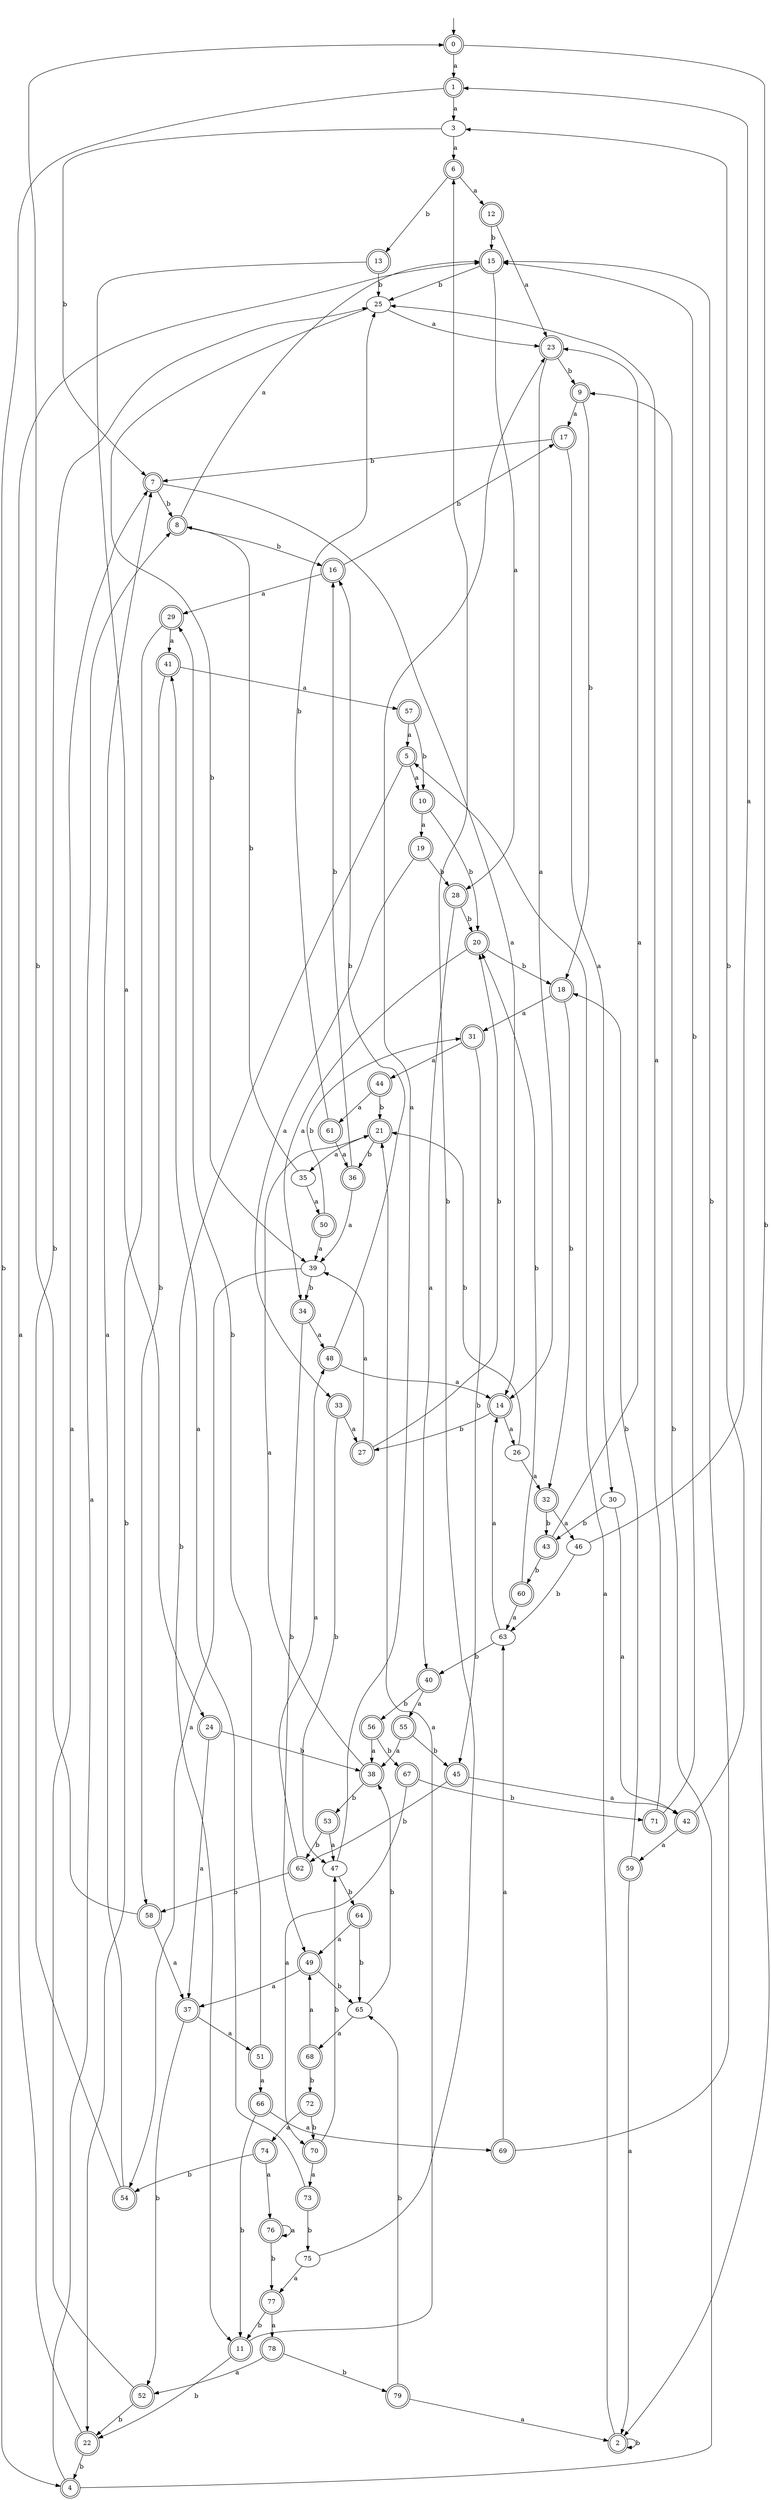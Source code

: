 digraph RandomDFA {
  __start0 [label="", shape=none];
  __start0 -> 0 [label=""];
  0 [shape=circle] [shape=doublecircle]
  0 -> 1 [label="a"]
  0 -> 2 [label="b"]
  1 [shape=doublecircle]
  1 -> 3 [label="a"]
  1 -> 4 [label="b"]
  2 [shape=doublecircle]
  2 -> 5 [label="a"]
  2 -> 2 [label="b"]
  3
  3 -> 6 [label="a"]
  3 -> 7 [label="b"]
  4 [shape=doublecircle]
  4 -> 8 [label="a"]
  4 -> 9 [label="b"]
  5 [shape=doublecircle]
  5 -> 10 [label="a"]
  5 -> 11 [label="b"]
  6 [shape=doublecircle]
  6 -> 12 [label="a"]
  6 -> 13 [label="b"]
  7 [shape=doublecircle]
  7 -> 14 [label="a"]
  7 -> 8 [label="b"]
  8 [shape=doublecircle]
  8 -> 15 [label="a"]
  8 -> 16 [label="b"]
  9 [shape=doublecircle]
  9 -> 17 [label="a"]
  9 -> 18 [label="b"]
  10 [shape=doublecircle]
  10 -> 19 [label="a"]
  10 -> 20 [label="b"]
  11 [shape=doublecircle]
  11 -> 21 [label="a"]
  11 -> 22 [label="b"]
  12 [shape=doublecircle]
  12 -> 23 [label="a"]
  12 -> 15 [label="b"]
  13 [shape=doublecircle]
  13 -> 24 [label="a"]
  13 -> 25 [label="b"]
  14 [shape=doublecircle]
  14 -> 26 [label="a"]
  14 -> 27 [label="b"]
  15 [shape=doublecircle]
  15 -> 28 [label="a"]
  15 -> 25 [label="b"]
  16 [shape=doublecircle]
  16 -> 29 [label="a"]
  16 -> 17 [label="b"]
  17 [shape=doublecircle]
  17 -> 30 [label="a"]
  17 -> 7 [label="b"]
  18 [shape=doublecircle]
  18 -> 31 [label="a"]
  18 -> 32 [label="b"]
  19 [shape=doublecircle]
  19 -> 33 [label="a"]
  19 -> 28 [label="b"]
  20 [shape=doublecircle]
  20 -> 34 [label="a"]
  20 -> 18 [label="b"]
  21 [shape=doublecircle]
  21 -> 35 [label="a"]
  21 -> 36 [label="b"]
  22 [shape=doublecircle]
  22 -> 15 [label="a"]
  22 -> 4 [label="b"]
  23 [shape=doublecircle]
  23 -> 14 [label="a"]
  23 -> 9 [label="b"]
  24 [shape=doublecircle]
  24 -> 37 [label="a"]
  24 -> 38 [label="b"]
  25
  25 -> 23 [label="a"]
  25 -> 39 [label="b"]
  26
  26 -> 32 [label="a"]
  26 -> 21 [label="b"]
  27 [shape=doublecircle]
  27 -> 39 [label="a"]
  27 -> 20 [label="b"]
  28 [shape=doublecircle]
  28 -> 40 [label="a"]
  28 -> 20 [label="b"]
  29 [shape=doublecircle]
  29 -> 41 [label="a"]
  29 -> 22 [label="b"]
  30
  30 -> 42 [label="a"]
  30 -> 43 [label="b"]
  31 [shape=doublecircle]
  31 -> 44 [label="a"]
  31 -> 45 [label="b"]
  32 [shape=doublecircle]
  32 -> 46 [label="a"]
  32 -> 43 [label="b"]
  33 [shape=doublecircle]
  33 -> 27 [label="a"]
  33 -> 47 [label="b"]
  34 [shape=doublecircle]
  34 -> 48 [label="a"]
  34 -> 49 [label="b"]
  35
  35 -> 50 [label="a"]
  35 -> 8 [label="b"]
  36 [shape=doublecircle]
  36 -> 39 [label="a"]
  36 -> 16 [label="b"]
  37 [shape=doublecircle]
  37 -> 51 [label="a"]
  37 -> 52 [label="b"]
  38 [shape=doublecircle]
  38 -> 21 [label="a"]
  38 -> 53 [label="b"]
  39
  39 -> 54 [label="a"]
  39 -> 34 [label="b"]
  40 [shape=doublecircle]
  40 -> 55 [label="a"]
  40 -> 56 [label="b"]
  41 [shape=doublecircle]
  41 -> 57 [label="a"]
  41 -> 58 [label="b"]
  42 [shape=doublecircle]
  42 -> 59 [label="a"]
  42 -> 3 [label="b"]
  43 [shape=doublecircle]
  43 -> 23 [label="a"]
  43 -> 60 [label="b"]
  44 [shape=doublecircle]
  44 -> 61 [label="a"]
  44 -> 21 [label="b"]
  45 [shape=doublecircle]
  45 -> 42 [label="a"]
  45 -> 62 [label="b"]
  46
  46 -> 1 [label="a"]
  46 -> 63 [label="b"]
  47
  47 -> 23 [label="a"]
  47 -> 64 [label="b"]
  48 [shape=doublecircle]
  48 -> 14 [label="a"]
  48 -> 16 [label="b"]
  49 [shape=doublecircle]
  49 -> 37 [label="a"]
  49 -> 65 [label="b"]
  50 [shape=doublecircle]
  50 -> 39 [label="a"]
  50 -> 31 [label="b"]
  51 [shape=doublecircle]
  51 -> 66 [label="a"]
  51 -> 29 [label="b"]
  52 [shape=doublecircle]
  52 -> 7 [label="a"]
  52 -> 22 [label="b"]
  53 [shape=doublecircle]
  53 -> 47 [label="a"]
  53 -> 62 [label="b"]
  54 [shape=doublecircle]
  54 -> 7 [label="a"]
  54 -> 25 [label="b"]
  55 [shape=doublecircle]
  55 -> 38 [label="a"]
  55 -> 45 [label="b"]
  56 [shape=doublecircle]
  56 -> 38 [label="a"]
  56 -> 67 [label="b"]
  57 [shape=doublecircle]
  57 -> 5 [label="a"]
  57 -> 10 [label="b"]
  58 [shape=doublecircle]
  58 -> 37 [label="a"]
  58 -> 0 [label="b"]
  59 [shape=doublecircle]
  59 -> 2 [label="a"]
  59 -> 18 [label="b"]
  60 [shape=doublecircle]
  60 -> 63 [label="a"]
  60 -> 20 [label="b"]
  61 [shape=doublecircle]
  61 -> 36 [label="a"]
  61 -> 25 [label="b"]
  62 [shape=doublecircle]
  62 -> 48 [label="a"]
  62 -> 58 [label="b"]
  63
  63 -> 14 [label="a"]
  63 -> 40 [label="b"]
  64 [shape=doublecircle]
  64 -> 49 [label="a"]
  64 -> 65 [label="b"]
  65
  65 -> 68 [label="a"]
  65 -> 38 [label="b"]
  66 [shape=doublecircle]
  66 -> 69 [label="a"]
  66 -> 11 [label="b"]
  67 [shape=doublecircle]
  67 -> 70 [label="a"]
  67 -> 71 [label="b"]
  68 [shape=doublecircle]
  68 -> 49 [label="a"]
  68 -> 72 [label="b"]
  69 [shape=doublecircle]
  69 -> 63 [label="a"]
  69 -> 15 [label="b"]
  70 [shape=doublecircle]
  70 -> 73 [label="a"]
  70 -> 47 [label="b"]
  71 [shape=doublecircle]
  71 -> 25 [label="a"]
  71 -> 15 [label="b"]
  72 [shape=doublecircle]
  72 -> 74 [label="a"]
  72 -> 70 [label="b"]
  73 [shape=doublecircle]
  73 -> 41 [label="a"]
  73 -> 75 [label="b"]
  74 [shape=doublecircle]
  74 -> 76 [label="a"]
  74 -> 54 [label="b"]
  75
  75 -> 77 [label="a"]
  75 -> 6 [label="b"]
  76 [shape=doublecircle]
  76 -> 76 [label="a"]
  76 -> 77 [label="b"]
  77 [shape=doublecircle]
  77 -> 78 [label="a"]
  77 -> 11 [label="b"]
  78 [shape=doublecircle]
  78 -> 52 [label="a"]
  78 -> 79 [label="b"]
  79 [shape=doublecircle]
  79 -> 2 [label="a"]
  79 -> 65 [label="b"]
}
